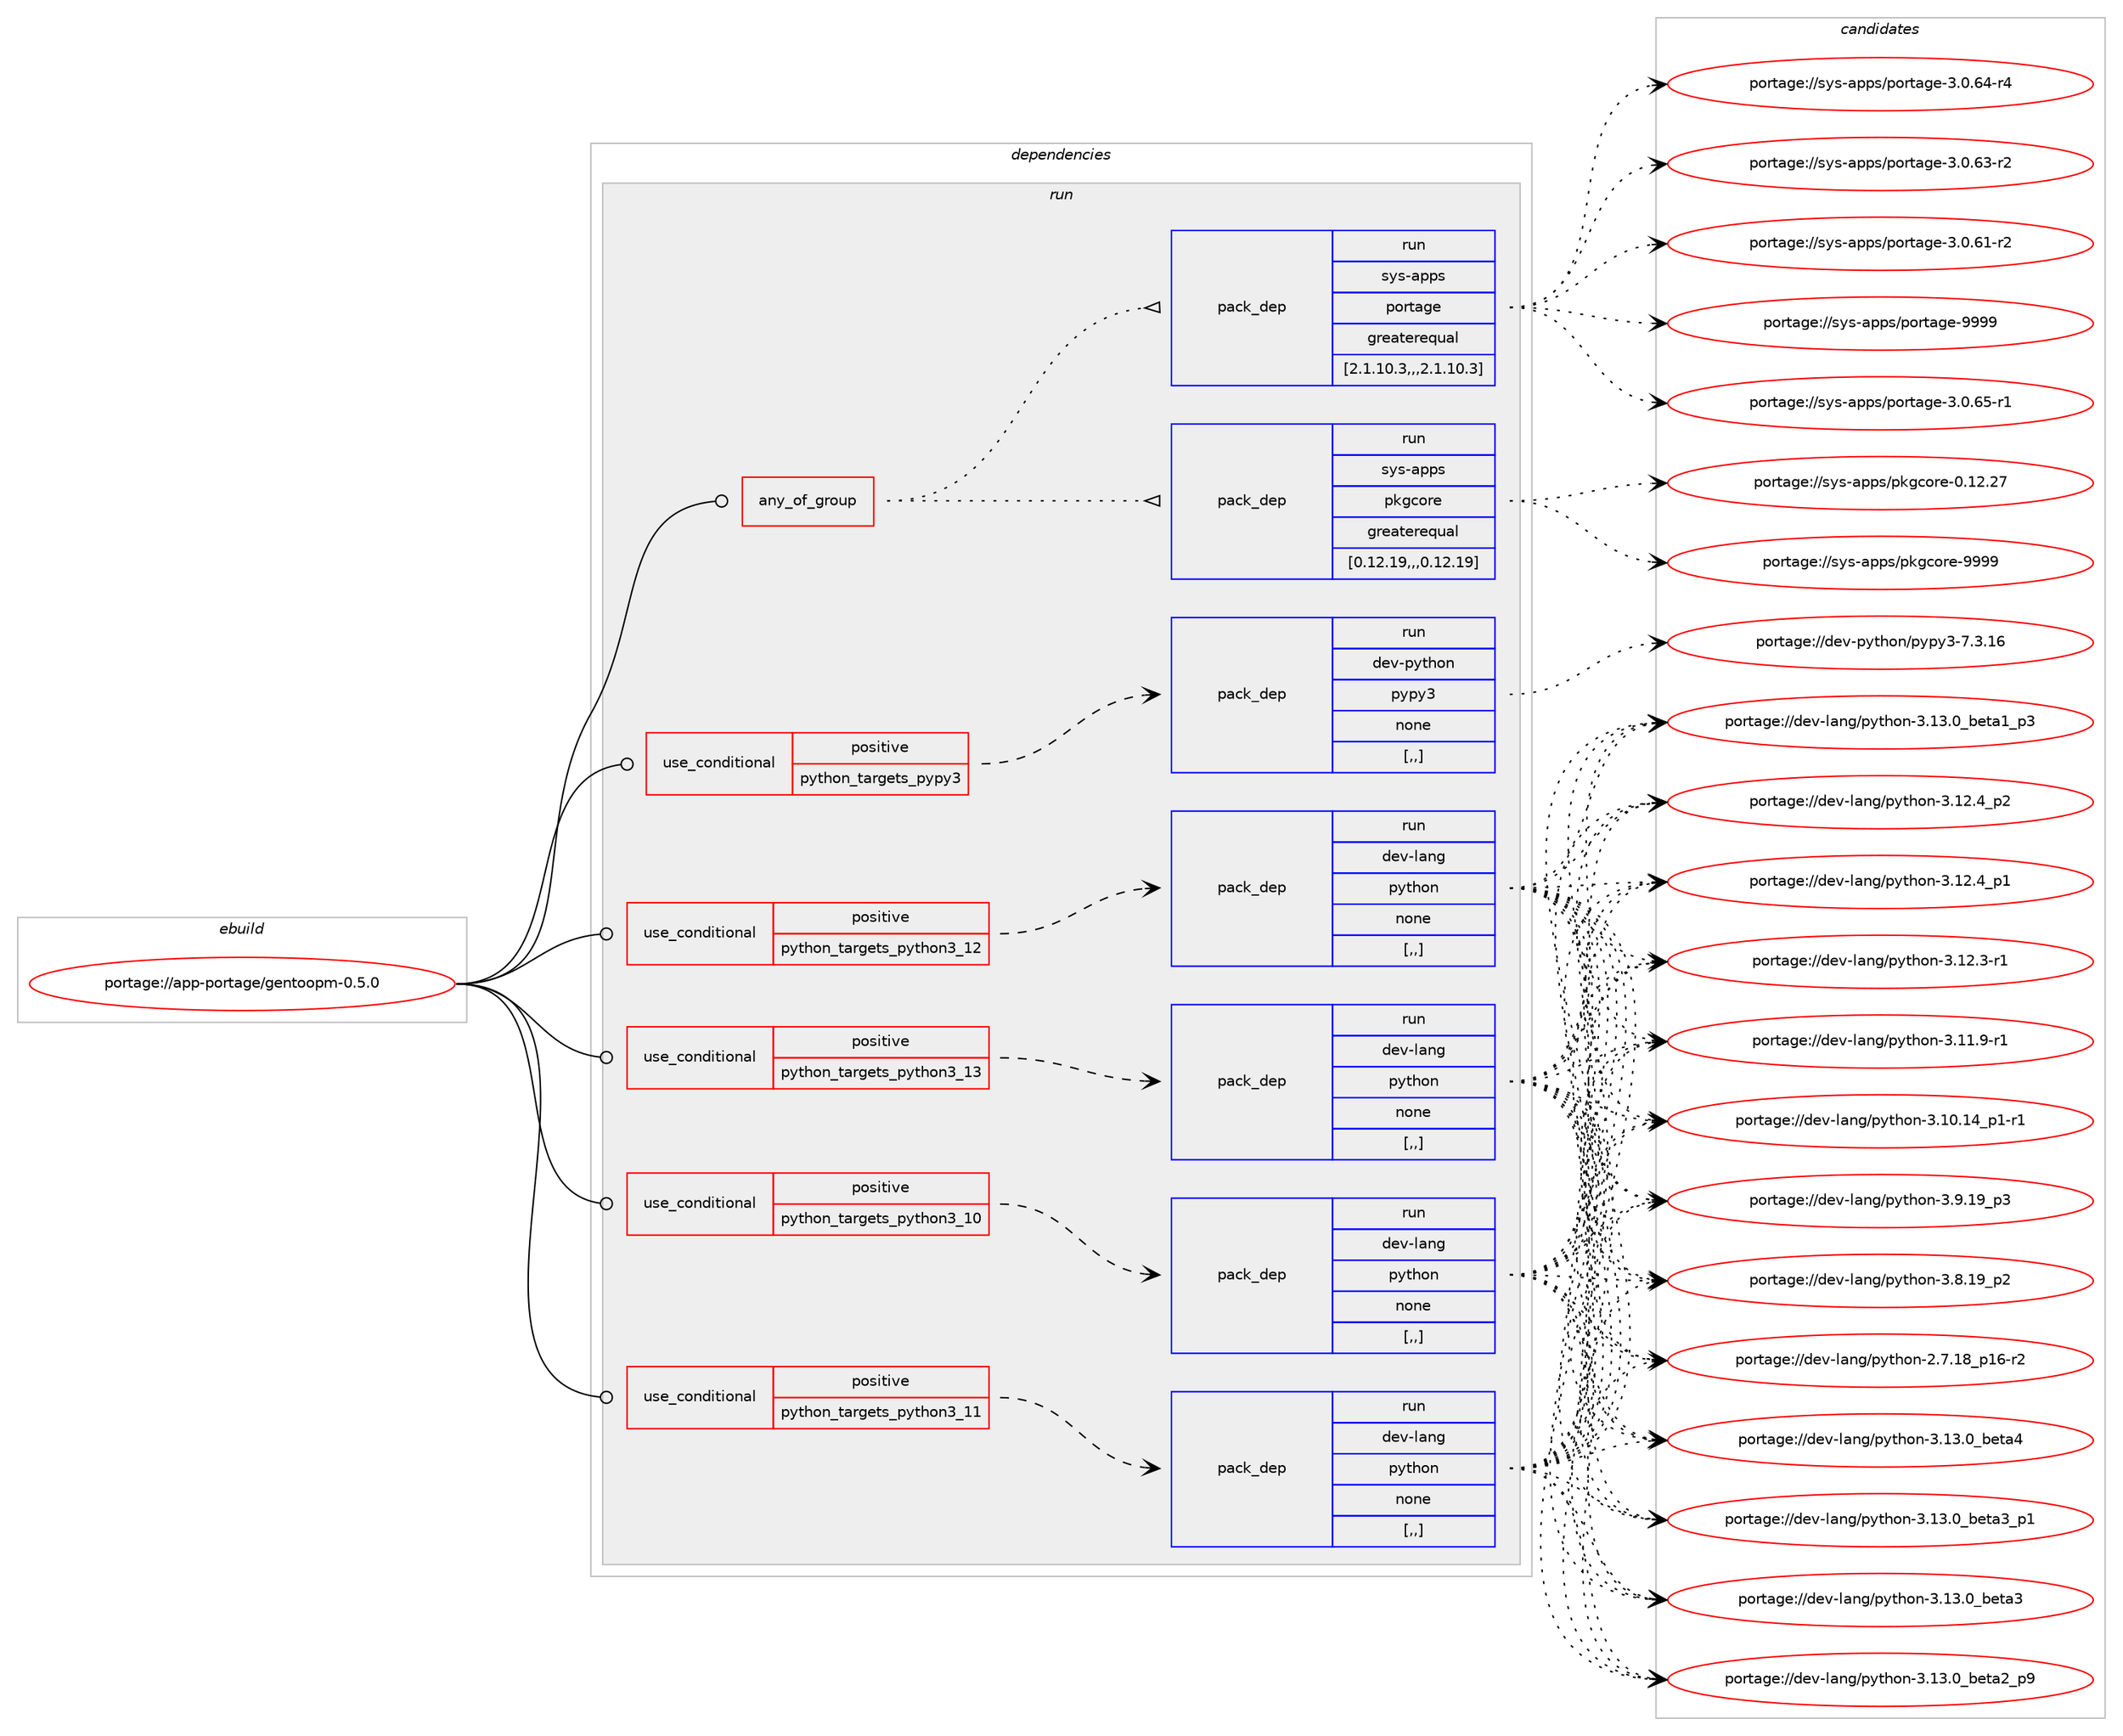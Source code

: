 digraph prolog {

# *************
# Graph options
# *************

newrank=true;
concentrate=true;
compound=true;
graph [rankdir=LR,fontname=Helvetica,fontsize=10,ranksep=1.5];#, ranksep=2.5, nodesep=0.2];
edge  [arrowhead=vee];
node  [fontname=Helvetica,fontsize=10];

# **********
# The ebuild
# **********

subgraph cluster_leftcol {
color=gray;
label=<<i>ebuild</i>>;
id [label="portage://app-portage/gentoopm-0.5.0", color=red, width=4, href="../app-portage/gentoopm-0.5.0.svg"];
}

# ****************
# The dependencies
# ****************

subgraph cluster_midcol {
color=gray;
label=<<i>dependencies</i>>;
subgraph cluster_compile {
fillcolor="#eeeeee";
style=filled;
label=<<i>compile</i>>;
}
subgraph cluster_compileandrun {
fillcolor="#eeeeee";
style=filled;
label=<<i>compile and run</i>>;
}
subgraph cluster_run {
fillcolor="#eeeeee";
style=filled;
label=<<i>run</i>>;
subgraph any410 {
dependency50823 [label=<<TABLE BORDER="0" CELLBORDER="1" CELLSPACING="0" CELLPADDING="4"><TR><TD CELLPADDING="10">any_of_group</TD></TR></TABLE>>, shape=none, color=red];subgraph pack36156 {
dependency50824 [label=<<TABLE BORDER="0" CELLBORDER="1" CELLSPACING="0" CELLPADDING="4" WIDTH="220"><TR><TD ROWSPAN="6" CELLPADDING="30">pack_dep</TD></TR><TR><TD WIDTH="110">run</TD></TR><TR><TD>sys-apps</TD></TR><TR><TD>pkgcore</TD></TR><TR><TD>greaterequal</TD></TR><TR><TD>[0.12.19,,,0.12.19]</TD></TR></TABLE>>, shape=none, color=blue];
}
dependency50823:e -> dependency50824:w [weight=20,style="dotted",arrowhead="oinv"];
subgraph pack36157 {
dependency50825 [label=<<TABLE BORDER="0" CELLBORDER="1" CELLSPACING="0" CELLPADDING="4" WIDTH="220"><TR><TD ROWSPAN="6" CELLPADDING="30">pack_dep</TD></TR><TR><TD WIDTH="110">run</TD></TR><TR><TD>sys-apps</TD></TR><TR><TD>portage</TD></TR><TR><TD>greaterequal</TD></TR><TR><TD>[2.1.10.3,,,2.1.10.3]</TD></TR></TABLE>>, shape=none, color=blue];
}
dependency50823:e -> dependency50825:w [weight=20,style="dotted",arrowhead="oinv"];
}
id:e -> dependency50823:w [weight=20,style="solid",arrowhead="odot"];
subgraph cond14197 {
dependency50826 [label=<<TABLE BORDER="0" CELLBORDER="1" CELLSPACING="0" CELLPADDING="4"><TR><TD ROWSPAN="3" CELLPADDING="10">use_conditional</TD></TR><TR><TD>positive</TD></TR><TR><TD>python_targets_pypy3</TD></TR></TABLE>>, shape=none, color=red];
subgraph pack36158 {
dependency50827 [label=<<TABLE BORDER="0" CELLBORDER="1" CELLSPACING="0" CELLPADDING="4" WIDTH="220"><TR><TD ROWSPAN="6" CELLPADDING="30">pack_dep</TD></TR><TR><TD WIDTH="110">run</TD></TR><TR><TD>dev-python</TD></TR><TR><TD>pypy3</TD></TR><TR><TD>none</TD></TR><TR><TD>[,,]</TD></TR></TABLE>>, shape=none, color=blue];
}
dependency50826:e -> dependency50827:w [weight=20,style="dashed",arrowhead="vee"];
}
id:e -> dependency50826:w [weight=20,style="solid",arrowhead="odot"];
subgraph cond14198 {
dependency50828 [label=<<TABLE BORDER="0" CELLBORDER="1" CELLSPACING="0" CELLPADDING="4"><TR><TD ROWSPAN="3" CELLPADDING="10">use_conditional</TD></TR><TR><TD>positive</TD></TR><TR><TD>python_targets_python3_10</TD></TR></TABLE>>, shape=none, color=red];
subgraph pack36159 {
dependency50829 [label=<<TABLE BORDER="0" CELLBORDER="1" CELLSPACING="0" CELLPADDING="4" WIDTH="220"><TR><TD ROWSPAN="6" CELLPADDING="30">pack_dep</TD></TR><TR><TD WIDTH="110">run</TD></TR><TR><TD>dev-lang</TD></TR><TR><TD>python</TD></TR><TR><TD>none</TD></TR><TR><TD>[,,]</TD></TR></TABLE>>, shape=none, color=blue];
}
dependency50828:e -> dependency50829:w [weight=20,style="dashed",arrowhead="vee"];
}
id:e -> dependency50828:w [weight=20,style="solid",arrowhead="odot"];
subgraph cond14199 {
dependency50830 [label=<<TABLE BORDER="0" CELLBORDER="1" CELLSPACING="0" CELLPADDING="4"><TR><TD ROWSPAN="3" CELLPADDING="10">use_conditional</TD></TR><TR><TD>positive</TD></TR><TR><TD>python_targets_python3_11</TD></TR></TABLE>>, shape=none, color=red];
subgraph pack36160 {
dependency50831 [label=<<TABLE BORDER="0" CELLBORDER="1" CELLSPACING="0" CELLPADDING="4" WIDTH="220"><TR><TD ROWSPAN="6" CELLPADDING="30">pack_dep</TD></TR><TR><TD WIDTH="110">run</TD></TR><TR><TD>dev-lang</TD></TR><TR><TD>python</TD></TR><TR><TD>none</TD></TR><TR><TD>[,,]</TD></TR></TABLE>>, shape=none, color=blue];
}
dependency50830:e -> dependency50831:w [weight=20,style="dashed",arrowhead="vee"];
}
id:e -> dependency50830:w [weight=20,style="solid",arrowhead="odot"];
subgraph cond14200 {
dependency50832 [label=<<TABLE BORDER="0" CELLBORDER="1" CELLSPACING="0" CELLPADDING="4"><TR><TD ROWSPAN="3" CELLPADDING="10">use_conditional</TD></TR><TR><TD>positive</TD></TR><TR><TD>python_targets_python3_12</TD></TR></TABLE>>, shape=none, color=red];
subgraph pack36161 {
dependency50833 [label=<<TABLE BORDER="0" CELLBORDER="1" CELLSPACING="0" CELLPADDING="4" WIDTH="220"><TR><TD ROWSPAN="6" CELLPADDING="30">pack_dep</TD></TR><TR><TD WIDTH="110">run</TD></TR><TR><TD>dev-lang</TD></TR><TR><TD>python</TD></TR><TR><TD>none</TD></TR><TR><TD>[,,]</TD></TR></TABLE>>, shape=none, color=blue];
}
dependency50832:e -> dependency50833:w [weight=20,style="dashed",arrowhead="vee"];
}
id:e -> dependency50832:w [weight=20,style="solid",arrowhead="odot"];
subgraph cond14201 {
dependency50834 [label=<<TABLE BORDER="0" CELLBORDER="1" CELLSPACING="0" CELLPADDING="4"><TR><TD ROWSPAN="3" CELLPADDING="10">use_conditional</TD></TR><TR><TD>positive</TD></TR><TR><TD>python_targets_python3_13</TD></TR></TABLE>>, shape=none, color=red];
subgraph pack36162 {
dependency50835 [label=<<TABLE BORDER="0" CELLBORDER="1" CELLSPACING="0" CELLPADDING="4" WIDTH="220"><TR><TD ROWSPAN="6" CELLPADDING="30">pack_dep</TD></TR><TR><TD WIDTH="110">run</TD></TR><TR><TD>dev-lang</TD></TR><TR><TD>python</TD></TR><TR><TD>none</TD></TR><TR><TD>[,,]</TD></TR></TABLE>>, shape=none, color=blue];
}
dependency50834:e -> dependency50835:w [weight=20,style="dashed",arrowhead="vee"];
}
id:e -> dependency50834:w [weight=20,style="solid",arrowhead="odot"];
}
}

# **************
# The candidates
# **************

subgraph cluster_choices {
rank=same;
color=gray;
label=<<i>candidates</i>>;

subgraph choice36156 {
color=black;
nodesep=1;
choice115121115459711211211547112107103991111141014557575757 [label="portage://sys-apps/pkgcore-9999", color=red, width=4,href="../sys-apps/pkgcore-9999.svg"];
choice115121115459711211211547112107103991111141014548464950465055 [label="portage://sys-apps/pkgcore-0.12.27", color=red, width=4,href="../sys-apps/pkgcore-0.12.27.svg"];
dependency50824:e -> choice115121115459711211211547112107103991111141014557575757:w [style=dotted,weight="100"];
dependency50824:e -> choice115121115459711211211547112107103991111141014548464950465055:w [style=dotted,weight="100"];
}
subgraph choice36157 {
color=black;
nodesep=1;
choice115121115459711211211547112111114116971031014557575757 [label="portage://sys-apps/portage-9999", color=red, width=4,href="../sys-apps/portage-9999.svg"];
choice11512111545971121121154711211111411697103101455146484654534511449 [label="portage://sys-apps/portage-3.0.65-r1", color=red, width=4,href="../sys-apps/portage-3.0.65-r1.svg"];
choice11512111545971121121154711211111411697103101455146484654524511452 [label="portage://sys-apps/portage-3.0.64-r4", color=red, width=4,href="../sys-apps/portage-3.0.64-r4.svg"];
choice11512111545971121121154711211111411697103101455146484654514511450 [label="portage://sys-apps/portage-3.0.63-r2", color=red, width=4,href="../sys-apps/portage-3.0.63-r2.svg"];
choice11512111545971121121154711211111411697103101455146484654494511450 [label="portage://sys-apps/portage-3.0.61-r2", color=red, width=4,href="../sys-apps/portage-3.0.61-r2.svg"];
dependency50825:e -> choice115121115459711211211547112111114116971031014557575757:w [style=dotted,weight="100"];
dependency50825:e -> choice11512111545971121121154711211111411697103101455146484654534511449:w [style=dotted,weight="100"];
dependency50825:e -> choice11512111545971121121154711211111411697103101455146484654524511452:w [style=dotted,weight="100"];
dependency50825:e -> choice11512111545971121121154711211111411697103101455146484654514511450:w [style=dotted,weight="100"];
dependency50825:e -> choice11512111545971121121154711211111411697103101455146484654494511450:w [style=dotted,weight="100"];
}
subgraph choice36158 {
color=black;
nodesep=1;
choice10010111845112121116104111110471121211121215145554651464954 [label="portage://dev-python/pypy3-7.3.16", color=red, width=4,href="../dev-python/pypy3-7.3.16.svg"];
dependency50827:e -> choice10010111845112121116104111110471121211121215145554651464954:w [style=dotted,weight="100"];
}
subgraph choice36159 {
color=black;
nodesep=1;
choice1001011184510897110103471121211161041111104551464951464895981011169752 [label="portage://dev-lang/python-3.13.0_beta4", color=red, width=4,href="../dev-lang/python-3.13.0_beta4.svg"];
choice10010111845108971101034711212111610411111045514649514648959810111697519511249 [label="portage://dev-lang/python-3.13.0_beta3_p1", color=red, width=4,href="../dev-lang/python-3.13.0_beta3_p1.svg"];
choice1001011184510897110103471121211161041111104551464951464895981011169751 [label="portage://dev-lang/python-3.13.0_beta3", color=red, width=4,href="../dev-lang/python-3.13.0_beta3.svg"];
choice10010111845108971101034711212111610411111045514649514648959810111697509511257 [label="portage://dev-lang/python-3.13.0_beta2_p9", color=red, width=4,href="../dev-lang/python-3.13.0_beta2_p9.svg"];
choice10010111845108971101034711212111610411111045514649514648959810111697499511251 [label="portage://dev-lang/python-3.13.0_beta1_p3", color=red, width=4,href="../dev-lang/python-3.13.0_beta1_p3.svg"];
choice100101118451089711010347112121116104111110455146495046529511250 [label="portage://dev-lang/python-3.12.4_p2", color=red, width=4,href="../dev-lang/python-3.12.4_p2.svg"];
choice100101118451089711010347112121116104111110455146495046529511249 [label="portage://dev-lang/python-3.12.4_p1", color=red, width=4,href="../dev-lang/python-3.12.4_p1.svg"];
choice100101118451089711010347112121116104111110455146495046514511449 [label="portage://dev-lang/python-3.12.3-r1", color=red, width=4,href="../dev-lang/python-3.12.3-r1.svg"];
choice100101118451089711010347112121116104111110455146494946574511449 [label="portage://dev-lang/python-3.11.9-r1", color=red, width=4,href="../dev-lang/python-3.11.9-r1.svg"];
choice100101118451089711010347112121116104111110455146494846495295112494511449 [label="portage://dev-lang/python-3.10.14_p1-r1", color=red, width=4,href="../dev-lang/python-3.10.14_p1-r1.svg"];
choice100101118451089711010347112121116104111110455146574649579511251 [label="portage://dev-lang/python-3.9.19_p3", color=red, width=4,href="../dev-lang/python-3.9.19_p3.svg"];
choice100101118451089711010347112121116104111110455146564649579511250 [label="portage://dev-lang/python-3.8.19_p2", color=red, width=4,href="../dev-lang/python-3.8.19_p2.svg"];
choice100101118451089711010347112121116104111110455046554649569511249544511450 [label="portage://dev-lang/python-2.7.18_p16-r2", color=red, width=4,href="../dev-lang/python-2.7.18_p16-r2.svg"];
dependency50829:e -> choice1001011184510897110103471121211161041111104551464951464895981011169752:w [style=dotted,weight="100"];
dependency50829:e -> choice10010111845108971101034711212111610411111045514649514648959810111697519511249:w [style=dotted,weight="100"];
dependency50829:e -> choice1001011184510897110103471121211161041111104551464951464895981011169751:w [style=dotted,weight="100"];
dependency50829:e -> choice10010111845108971101034711212111610411111045514649514648959810111697509511257:w [style=dotted,weight="100"];
dependency50829:e -> choice10010111845108971101034711212111610411111045514649514648959810111697499511251:w [style=dotted,weight="100"];
dependency50829:e -> choice100101118451089711010347112121116104111110455146495046529511250:w [style=dotted,weight="100"];
dependency50829:e -> choice100101118451089711010347112121116104111110455146495046529511249:w [style=dotted,weight="100"];
dependency50829:e -> choice100101118451089711010347112121116104111110455146495046514511449:w [style=dotted,weight="100"];
dependency50829:e -> choice100101118451089711010347112121116104111110455146494946574511449:w [style=dotted,weight="100"];
dependency50829:e -> choice100101118451089711010347112121116104111110455146494846495295112494511449:w [style=dotted,weight="100"];
dependency50829:e -> choice100101118451089711010347112121116104111110455146574649579511251:w [style=dotted,weight="100"];
dependency50829:e -> choice100101118451089711010347112121116104111110455146564649579511250:w [style=dotted,weight="100"];
dependency50829:e -> choice100101118451089711010347112121116104111110455046554649569511249544511450:w [style=dotted,weight="100"];
}
subgraph choice36160 {
color=black;
nodesep=1;
choice1001011184510897110103471121211161041111104551464951464895981011169752 [label="portage://dev-lang/python-3.13.0_beta4", color=red, width=4,href="../dev-lang/python-3.13.0_beta4.svg"];
choice10010111845108971101034711212111610411111045514649514648959810111697519511249 [label="portage://dev-lang/python-3.13.0_beta3_p1", color=red, width=4,href="../dev-lang/python-3.13.0_beta3_p1.svg"];
choice1001011184510897110103471121211161041111104551464951464895981011169751 [label="portage://dev-lang/python-3.13.0_beta3", color=red, width=4,href="../dev-lang/python-3.13.0_beta3.svg"];
choice10010111845108971101034711212111610411111045514649514648959810111697509511257 [label="portage://dev-lang/python-3.13.0_beta2_p9", color=red, width=4,href="../dev-lang/python-3.13.0_beta2_p9.svg"];
choice10010111845108971101034711212111610411111045514649514648959810111697499511251 [label="portage://dev-lang/python-3.13.0_beta1_p3", color=red, width=4,href="../dev-lang/python-3.13.0_beta1_p3.svg"];
choice100101118451089711010347112121116104111110455146495046529511250 [label="portage://dev-lang/python-3.12.4_p2", color=red, width=4,href="../dev-lang/python-3.12.4_p2.svg"];
choice100101118451089711010347112121116104111110455146495046529511249 [label="portage://dev-lang/python-3.12.4_p1", color=red, width=4,href="../dev-lang/python-3.12.4_p1.svg"];
choice100101118451089711010347112121116104111110455146495046514511449 [label="portage://dev-lang/python-3.12.3-r1", color=red, width=4,href="../dev-lang/python-3.12.3-r1.svg"];
choice100101118451089711010347112121116104111110455146494946574511449 [label="portage://dev-lang/python-3.11.9-r1", color=red, width=4,href="../dev-lang/python-3.11.9-r1.svg"];
choice100101118451089711010347112121116104111110455146494846495295112494511449 [label="portage://dev-lang/python-3.10.14_p1-r1", color=red, width=4,href="../dev-lang/python-3.10.14_p1-r1.svg"];
choice100101118451089711010347112121116104111110455146574649579511251 [label="portage://dev-lang/python-3.9.19_p3", color=red, width=4,href="../dev-lang/python-3.9.19_p3.svg"];
choice100101118451089711010347112121116104111110455146564649579511250 [label="portage://dev-lang/python-3.8.19_p2", color=red, width=4,href="../dev-lang/python-3.8.19_p2.svg"];
choice100101118451089711010347112121116104111110455046554649569511249544511450 [label="portage://dev-lang/python-2.7.18_p16-r2", color=red, width=4,href="../dev-lang/python-2.7.18_p16-r2.svg"];
dependency50831:e -> choice1001011184510897110103471121211161041111104551464951464895981011169752:w [style=dotted,weight="100"];
dependency50831:e -> choice10010111845108971101034711212111610411111045514649514648959810111697519511249:w [style=dotted,weight="100"];
dependency50831:e -> choice1001011184510897110103471121211161041111104551464951464895981011169751:w [style=dotted,weight="100"];
dependency50831:e -> choice10010111845108971101034711212111610411111045514649514648959810111697509511257:w [style=dotted,weight="100"];
dependency50831:e -> choice10010111845108971101034711212111610411111045514649514648959810111697499511251:w [style=dotted,weight="100"];
dependency50831:e -> choice100101118451089711010347112121116104111110455146495046529511250:w [style=dotted,weight="100"];
dependency50831:e -> choice100101118451089711010347112121116104111110455146495046529511249:w [style=dotted,weight="100"];
dependency50831:e -> choice100101118451089711010347112121116104111110455146495046514511449:w [style=dotted,weight="100"];
dependency50831:e -> choice100101118451089711010347112121116104111110455146494946574511449:w [style=dotted,weight="100"];
dependency50831:e -> choice100101118451089711010347112121116104111110455146494846495295112494511449:w [style=dotted,weight="100"];
dependency50831:e -> choice100101118451089711010347112121116104111110455146574649579511251:w [style=dotted,weight="100"];
dependency50831:e -> choice100101118451089711010347112121116104111110455146564649579511250:w [style=dotted,weight="100"];
dependency50831:e -> choice100101118451089711010347112121116104111110455046554649569511249544511450:w [style=dotted,weight="100"];
}
subgraph choice36161 {
color=black;
nodesep=1;
choice1001011184510897110103471121211161041111104551464951464895981011169752 [label="portage://dev-lang/python-3.13.0_beta4", color=red, width=4,href="../dev-lang/python-3.13.0_beta4.svg"];
choice10010111845108971101034711212111610411111045514649514648959810111697519511249 [label="portage://dev-lang/python-3.13.0_beta3_p1", color=red, width=4,href="../dev-lang/python-3.13.0_beta3_p1.svg"];
choice1001011184510897110103471121211161041111104551464951464895981011169751 [label="portage://dev-lang/python-3.13.0_beta3", color=red, width=4,href="../dev-lang/python-3.13.0_beta3.svg"];
choice10010111845108971101034711212111610411111045514649514648959810111697509511257 [label="portage://dev-lang/python-3.13.0_beta2_p9", color=red, width=4,href="../dev-lang/python-3.13.0_beta2_p9.svg"];
choice10010111845108971101034711212111610411111045514649514648959810111697499511251 [label="portage://dev-lang/python-3.13.0_beta1_p3", color=red, width=4,href="../dev-lang/python-3.13.0_beta1_p3.svg"];
choice100101118451089711010347112121116104111110455146495046529511250 [label="portage://dev-lang/python-3.12.4_p2", color=red, width=4,href="../dev-lang/python-3.12.4_p2.svg"];
choice100101118451089711010347112121116104111110455146495046529511249 [label="portage://dev-lang/python-3.12.4_p1", color=red, width=4,href="../dev-lang/python-3.12.4_p1.svg"];
choice100101118451089711010347112121116104111110455146495046514511449 [label="portage://dev-lang/python-3.12.3-r1", color=red, width=4,href="../dev-lang/python-3.12.3-r1.svg"];
choice100101118451089711010347112121116104111110455146494946574511449 [label="portage://dev-lang/python-3.11.9-r1", color=red, width=4,href="../dev-lang/python-3.11.9-r1.svg"];
choice100101118451089711010347112121116104111110455146494846495295112494511449 [label="portage://dev-lang/python-3.10.14_p1-r1", color=red, width=4,href="../dev-lang/python-3.10.14_p1-r1.svg"];
choice100101118451089711010347112121116104111110455146574649579511251 [label="portage://dev-lang/python-3.9.19_p3", color=red, width=4,href="../dev-lang/python-3.9.19_p3.svg"];
choice100101118451089711010347112121116104111110455146564649579511250 [label="portage://dev-lang/python-3.8.19_p2", color=red, width=4,href="../dev-lang/python-3.8.19_p2.svg"];
choice100101118451089711010347112121116104111110455046554649569511249544511450 [label="portage://dev-lang/python-2.7.18_p16-r2", color=red, width=4,href="../dev-lang/python-2.7.18_p16-r2.svg"];
dependency50833:e -> choice1001011184510897110103471121211161041111104551464951464895981011169752:w [style=dotted,weight="100"];
dependency50833:e -> choice10010111845108971101034711212111610411111045514649514648959810111697519511249:w [style=dotted,weight="100"];
dependency50833:e -> choice1001011184510897110103471121211161041111104551464951464895981011169751:w [style=dotted,weight="100"];
dependency50833:e -> choice10010111845108971101034711212111610411111045514649514648959810111697509511257:w [style=dotted,weight="100"];
dependency50833:e -> choice10010111845108971101034711212111610411111045514649514648959810111697499511251:w [style=dotted,weight="100"];
dependency50833:e -> choice100101118451089711010347112121116104111110455146495046529511250:w [style=dotted,weight="100"];
dependency50833:e -> choice100101118451089711010347112121116104111110455146495046529511249:w [style=dotted,weight="100"];
dependency50833:e -> choice100101118451089711010347112121116104111110455146495046514511449:w [style=dotted,weight="100"];
dependency50833:e -> choice100101118451089711010347112121116104111110455146494946574511449:w [style=dotted,weight="100"];
dependency50833:e -> choice100101118451089711010347112121116104111110455146494846495295112494511449:w [style=dotted,weight="100"];
dependency50833:e -> choice100101118451089711010347112121116104111110455146574649579511251:w [style=dotted,weight="100"];
dependency50833:e -> choice100101118451089711010347112121116104111110455146564649579511250:w [style=dotted,weight="100"];
dependency50833:e -> choice100101118451089711010347112121116104111110455046554649569511249544511450:w [style=dotted,weight="100"];
}
subgraph choice36162 {
color=black;
nodesep=1;
choice1001011184510897110103471121211161041111104551464951464895981011169752 [label="portage://dev-lang/python-3.13.0_beta4", color=red, width=4,href="../dev-lang/python-3.13.0_beta4.svg"];
choice10010111845108971101034711212111610411111045514649514648959810111697519511249 [label="portage://dev-lang/python-3.13.0_beta3_p1", color=red, width=4,href="../dev-lang/python-3.13.0_beta3_p1.svg"];
choice1001011184510897110103471121211161041111104551464951464895981011169751 [label="portage://dev-lang/python-3.13.0_beta3", color=red, width=4,href="../dev-lang/python-3.13.0_beta3.svg"];
choice10010111845108971101034711212111610411111045514649514648959810111697509511257 [label="portage://dev-lang/python-3.13.0_beta2_p9", color=red, width=4,href="../dev-lang/python-3.13.0_beta2_p9.svg"];
choice10010111845108971101034711212111610411111045514649514648959810111697499511251 [label="portage://dev-lang/python-3.13.0_beta1_p3", color=red, width=4,href="../dev-lang/python-3.13.0_beta1_p3.svg"];
choice100101118451089711010347112121116104111110455146495046529511250 [label="portage://dev-lang/python-3.12.4_p2", color=red, width=4,href="../dev-lang/python-3.12.4_p2.svg"];
choice100101118451089711010347112121116104111110455146495046529511249 [label="portage://dev-lang/python-3.12.4_p1", color=red, width=4,href="../dev-lang/python-3.12.4_p1.svg"];
choice100101118451089711010347112121116104111110455146495046514511449 [label="portage://dev-lang/python-3.12.3-r1", color=red, width=4,href="../dev-lang/python-3.12.3-r1.svg"];
choice100101118451089711010347112121116104111110455146494946574511449 [label="portage://dev-lang/python-3.11.9-r1", color=red, width=4,href="../dev-lang/python-3.11.9-r1.svg"];
choice100101118451089711010347112121116104111110455146494846495295112494511449 [label="portage://dev-lang/python-3.10.14_p1-r1", color=red, width=4,href="../dev-lang/python-3.10.14_p1-r1.svg"];
choice100101118451089711010347112121116104111110455146574649579511251 [label="portage://dev-lang/python-3.9.19_p3", color=red, width=4,href="../dev-lang/python-3.9.19_p3.svg"];
choice100101118451089711010347112121116104111110455146564649579511250 [label="portage://dev-lang/python-3.8.19_p2", color=red, width=4,href="../dev-lang/python-3.8.19_p2.svg"];
choice100101118451089711010347112121116104111110455046554649569511249544511450 [label="portage://dev-lang/python-2.7.18_p16-r2", color=red, width=4,href="../dev-lang/python-2.7.18_p16-r2.svg"];
dependency50835:e -> choice1001011184510897110103471121211161041111104551464951464895981011169752:w [style=dotted,weight="100"];
dependency50835:e -> choice10010111845108971101034711212111610411111045514649514648959810111697519511249:w [style=dotted,weight="100"];
dependency50835:e -> choice1001011184510897110103471121211161041111104551464951464895981011169751:w [style=dotted,weight="100"];
dependency50835:e -> choice10010111845108971101034711212111610411111045514649514648959810111697509511257:w [style=dotted,weight="100"];
dependency50835:e -> choice10010111845108971101034711212111610411111045514649514648959810111697499511251:w [style=dotted,weight="100"];
dependency50835:e -> choice100101118451089711010347112121116104111110455146495046529511250:w [style=dotted,weight="100"];
dependency50835:e -> choice100101118451089711010347112121116104111110455146495046529511249:w [style=dotted,weight="100"];
dependency50835:e -> choice100101118451089711010347112121116104111110455146495046514511449:w [style=dotted,weight="100"];
dependency50835:e -> choice100101118451089711010347112121116104111110455146494946574511449:w [style=dotted,weight="100"];
dependency50835:e -> choice100101118451089711010347112121116104111110455146494846495295112494511449:w [style=dotted,weight="100"];
dependency50835:e -> choice100101118451089711010347112121116104111110455146574649579511251:w [style=dotted,weight="100"];
dependency50835:e -> choice100101118451089711010347112121116104111110455146564649579511250:w [style=dotted,weight="100"];
dependency50835:e -> choice100101118451089711010347112121116104111110455046554649569511249544511450:w [style=dotted,weight="100"];
}
}

}
